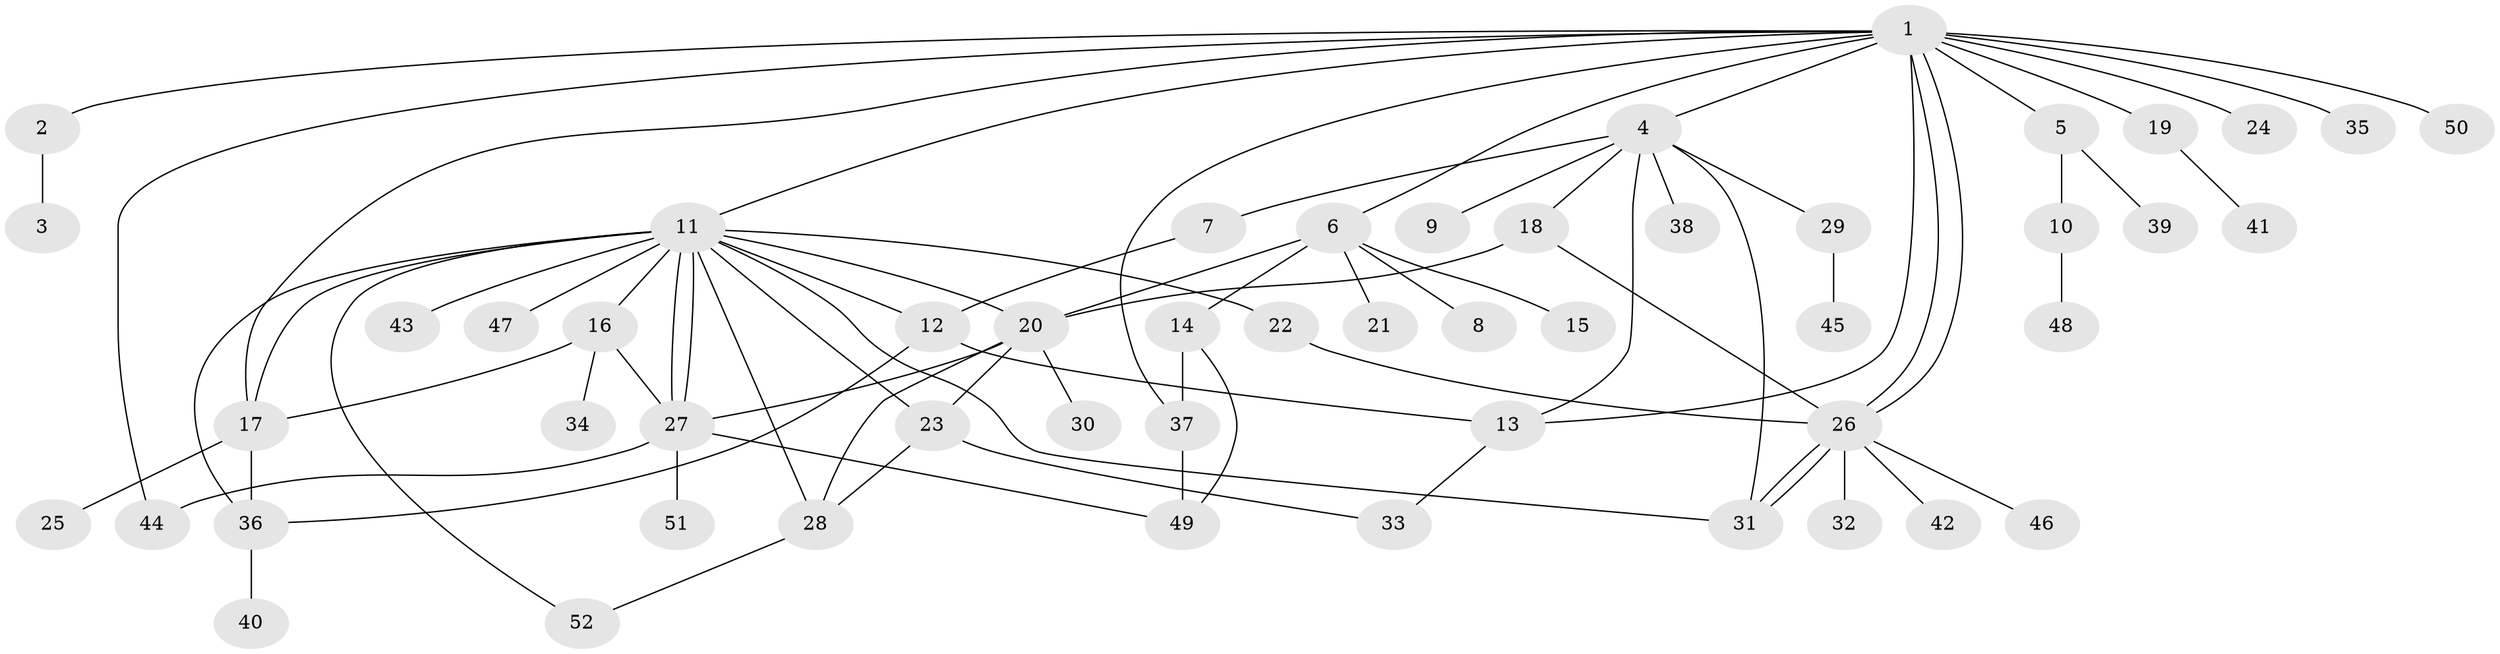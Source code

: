 // Generated by graph-tools (version 1.1) at 2025/35/03/09/25 02:35:20]
// undirected, 52 vertices, 78 edges
graph export_dot {
graph [start="1"]
  node [color=gray90,style=filled];
  1;
  2;
  3;
  4;
  5;
  6;
  7;
  8;
  9;
  10;
  11;
  12;
  13;
  14;
  15;
  16;
  17;
  18;
  19;
  20;
  21;
  22;
  23;
  24;
  25;
  26;
  27;
  28;
  29;
  30;
  31;
  32;
  33;
  34;
  35;
  36;
  37;
  38;
  39;
  40;
  41;
  42;
  43;
  44;
  45;
  46;
  47;
  48;
  49;
  50;
  51;
  52;
  1 -- 2;
  1 -- 4;
  1 -- 5;
  1 -- 6;
  1 -- 11;
  1 -- 13;
  1 -- 17;
  1 -- 19;
  1 -- 24;
  1 -- 26;
  1 -- 26;
  1 -- 35;
  1 -- 37;
  1 -- 44;
  1 -- 50;
  2 -- 3;
  4 -- 7;
  4 -- 9;
  4 -- 13;
  4 -- 18;
  4 -- 29;
  4 -- 31;
  4 -- 38;
  5 -- 10;
  5 -- 39;
  6 -- 8;
  6 -- 14;
  6 -- 15;
  6 -- 20;
  6 -- 21;
  7 -- 12;
  10 -- 48;
  11 -- 12;
  11 -- 16;
  11 -- 17;
  11 -- 20;
  11 -- 22;
  11 -- 23;
  11 -- 27;
  11 -- 27;
  11 -- 28;
  11 -- 31;
  11 -- 36;
  11 -- 43;
  11 -- 47;
  11 -- 52;
  12 -- 13;
  12 -- 36;
  13 -- 33;
  14 -- 37;
  14 -- 49;
  16 -- 17;
  16 -- 27;
  16 -- 34;
  17 -- 25;
  17 -- 36;
  18 -- 20;
  18 -- 26;
  19 -- 41;
  20 -- 23;
  20 -- 27;
  20 -- 28;
  20 -- 30;
  22 -- 26;
  23 -- 28;
  23 -- 33;
  26 -- 31;
  26 -- 31;
  26 -- 32;
  26 -- 42;
  26 -- 46;
  27 -- 44;
  27 -- 49;
  27 -- 51;
  28 -- 52;
  29 -- 45;
  36 -- 40;
  37 -- 49;
}
